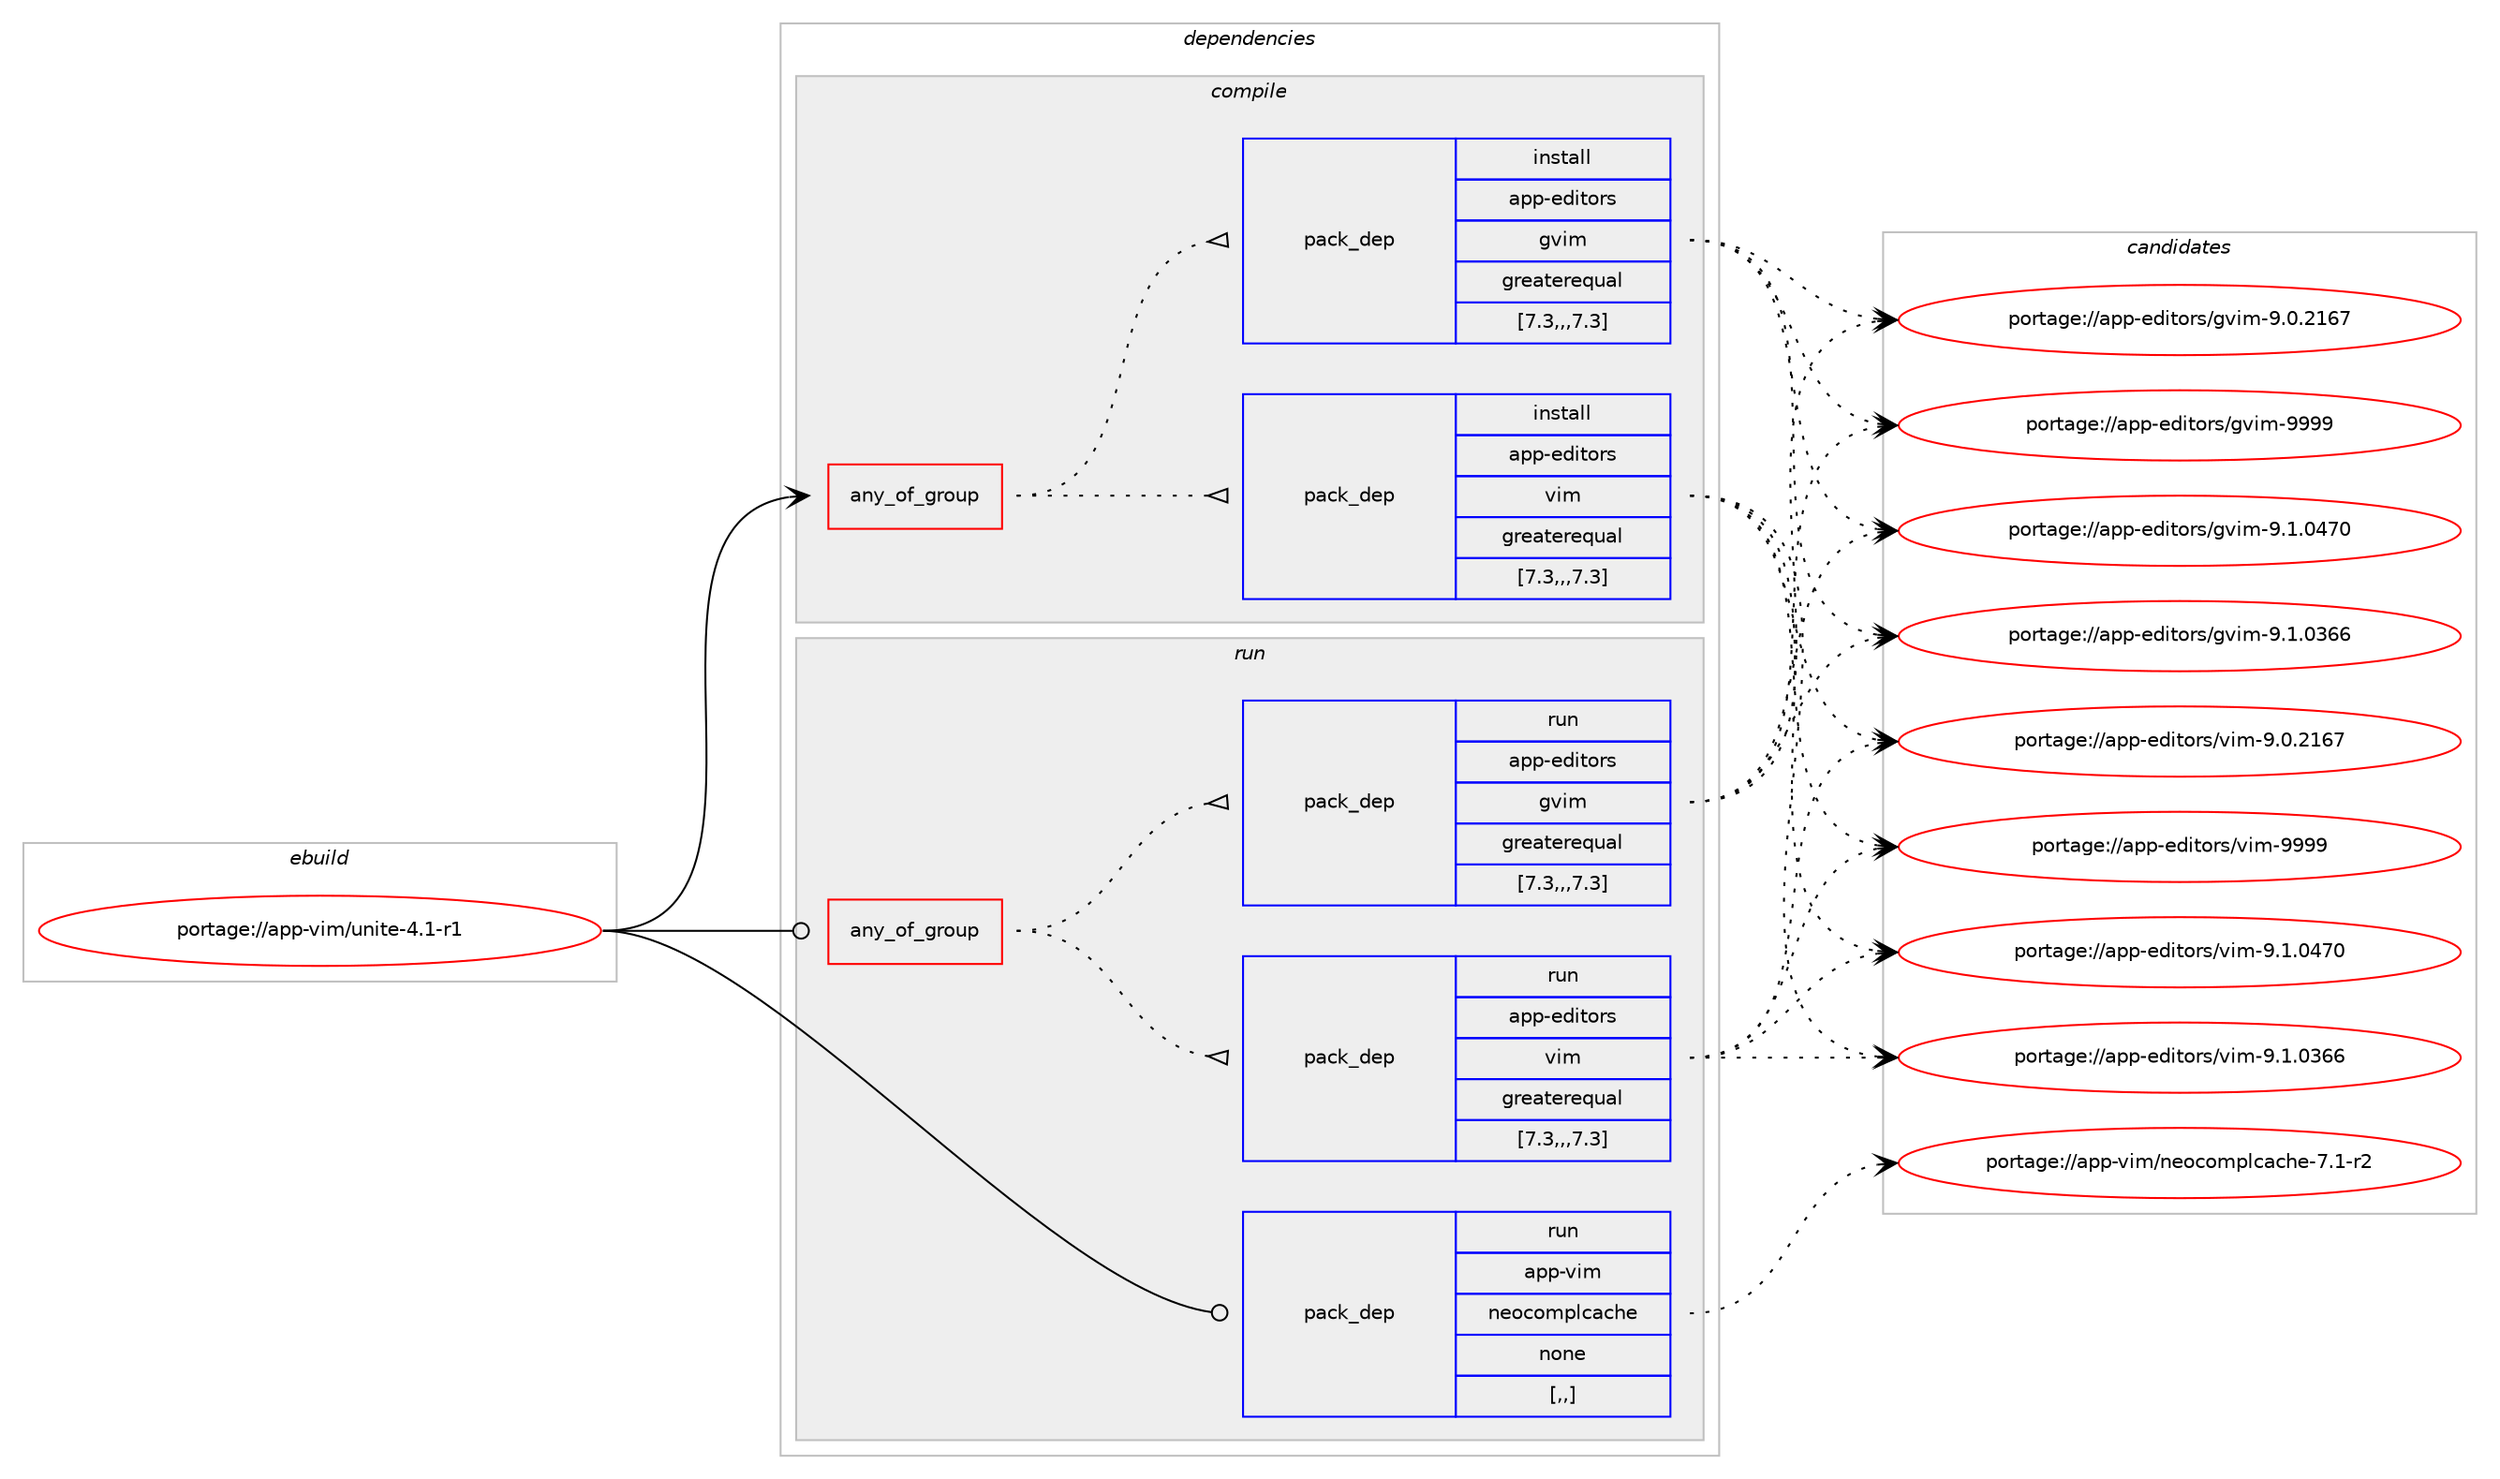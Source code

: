 digraph prolog {

# *************
# Graph options
# *************

newrank=true;
concentrate=true;
compound=true;
graph [rankdir=LR,fontname=Helvetica,fontsize=10,ranksep=1.5];#, ranksep=2.5, nodesep=0.2];
edge  [arrowhead=vee];
node  [fontname=Helvetica,fontsize=10];

# **********
# The ebuild
# **********

subgraph cluster_leftcol {
color=gray;
label=<<i>ebuild</i>>;
id [label="portage://app-vim/unite-4.1-r1", color=red, width=4, href="../app-vim/unite-4.1-r1.svg"];
}

# ****************
# The dependencies
# ****************

subgraph cluster_midcol {
color=gray;
label=<<i>dependencies</i>>;
subgraph cluster_compile {
fillcolor="#eeeeee";
style=filled;
label=<<i>compile</i>>;
subgraph any4144 {
dependency555597 [label=<<TABLE BORDER="0" CELLBORDER="1" CELLSPACING="0" CELLPADDING="4"><TR><TD CELLPADDING="10">any_of_group</TD></TR></TABLE>>, shape=none, color=red];subgraph pack404934 {
dependency555598 [label=<<TABLE BORDER="0" CELLBORDER="1" CELLSPACING="0" CELLPADDING="4" WIDTH="220"><TR><TD ROWSPAN="6" CELLPADDING="30">pack_dep</TD></TR><TR><TD WIDTH="110">install</TD></TR><TR><TD>app-editors</TD></TR><TR><TD>vim</TD></TR><TR><TD>greaterequal</TD></TR><TR><TD>[7.3,,,7.3]</TD></TR></TABLE>>, shape=none, color=blue];
}
dependency555597:e -> dependency555598:w [weight=20,style="dotted",arrowhead="oinv"];
subgraph pack404935 {
dependency555599 [label=<<TABLE BORDER="0" CELLBORDER="1" CELLSPACING="0" CELLPADDING="4" WIDTH="220"><TR><TD ROWSPAN="6" CELLPADDING="30">pack_dep</TD></TR><TR><TD WIDTH="110">install</TD></TR><TR><TD>app-editors</TD></TR><TR><TD>gvim</TD></TR><TR><TD>greaterequal</TD></TR><TR><TD>[7.3,,,7.3]</TD></TR></TABLE>>, shape=none, color=blue];
}
dependency555597:e -> dependency555599:w [weight=20,style="dotted",arrowhead="oinv"];
}
id:e -> dependency555597:w [weight=20,style="solid",arrowhead="vee"];
}
subgraph cluster_compileandrun {
fillcolor="#eeeeee";
style=filled;
label=<<i>compile and run</i>>;
}
subgraph cluster_run {
fillcolor="#eeeeee";
style=filled;
label=<<i>run</i>>;
subgraph any4145 {
dependency555600 [label=<<TABLE BORDER="0" CELLBORDER="1" CELLSPACING="0" CELLPADDING="4"><TR><TD CELLPADDING="10">any_of_group</TD></TR></TABLE>>, shape=none, color=red];subgraph pack404936 {
dependency555601 [label=<<TABLE BORDER="0" CELLBORDER="1" CELLSPACING="0" CELLPADDING="4" WIDTH="220"><TR><TD ROWSPAN="6" CELLPADDING="30">pack_dep</TD></TR><TR><TD WIDTH="110">run</TD></TR><TR><TD>app-editors</TD></TR><TR><TD>vim</TD></TR><TR><TD>greaterequal</TD></TR><TR><TD>[7.3,,,7.3]</TD></TR></TABLE>>, shape=none, color=blue];
}
dependency555600:e -> dependency555601:w [weight=20,style="dotted",arrowhead="oinv"];
subgraph pack404937 {
dependency555602 [label=<<TABLE BORDER="0" CELLBORDER="1" CELLSPACING="0" CELLPADDING="4" WIDTH="220"><TR><TD ROWSPAN="6" CELLPADDING="30">pack_dep</TD></TR><TR><TD WIDTH="110">run</TD></TR><TR><TD>app-editors</TD></TR><TR><TD>gvim</TD></TR><TR><TD>greaterequal</TD></TR><TR><TD>[7.3,,,7.3]</TD></TR></TABLE>>, shape=none, color=blue];
}
dependency555600:e -> dependency555602:w [weight=20,style="dotted",arrowhead="oinv"];
}
id:e -> dependency555600:w [weight=20,style="solid",arrowhead="odot"];
subgraph pack404938 {
dependency555603 [label=<<TABLE BORDER="0" CELLBORDER="1" CELLSPACING="0" CELLPADDING="4" WIDTH="220"><TR><TD ROWSPAN="6" CELLPADDING="30">pack_dep</TD></TR><TR><TD WIDTH="110">run</TD></TR><TR><TD>app-vim</TD></TR><TR><TD>neocomplcache</TD></TR><TR><TD>none</TD></TR><TR><TD>[,,]</TD></TR></TABLE>>, shape=none, color=blue];
}
id:e -> dependency555603:w [weight=20,style="solid",arrowhead="odot"];
}
}

# **************
# The candidates
# **************

subgraph cluster_choices {
rank=same;
color=gray;
label=<<i>candidates</i>>;

subgraph choice404934 {
color=black;
nodesep=1;
choice9711211245101100105116111114115471181051094557575757 [label="portage://app-editors/vim-9999", color=red, width=4,href="../app-editors/vim-9999.svg"];
choice971121124510110010511611111411547118105109455746494648525548 [label="portage://app-editors/vim-9.1.0470", color=red, width=4,href="../app-editors/vim-9.1.0470.svg"];
choice971121124510110010511611111411547118105109455746494648515454 [label="portage://app-editors/vim-9.1.0366", color=red, width=4,href="../app-editors/vim-9.1.0366.svg"];
choice971121124510110010511611111411547118105109455746484650495455 [label="portage://app-editors/vim-9.0.2167", color=red, width=4,href="../app-editors/vim-9.0.2167.svg"];
dependency555598:e -> choice9711211245101100105116111114115471181051094557575757:w [style=dotted,weight="100"];
dependency555598:e -> choice971121124510110010511611111411547118105109455746494648525548:w [style=dotted,weight="100"];
dependency555598:e -> choice971121124510110010511611111411547118105109455746494648515454:w [style=dotted,weight="100"];
dependency555598:e -> choice971121124510110010511611111411547118105109455746484650495455:w [style=dotted,weight="100"];
}
subgraph choice404935 {
color=black;
nodesep=1;
choice9711211245101100105116111114115471031181051094557575757 [label="portage://app-editors/gvim-9999", color=red, width=4,href="../app-editors/gvim-9999.svg"];
choice971121124510110010511611111411547103118105109455746494648525548 [label="portage://app-editors/gvim-9.1.0470", color=red, width=4,href="../app-editors/gvim-9.1.0470.svg"];
choice971121124510110010511611111411547103118105109455746494648515454 [label="portage://app-editors/gvim-9.1.0366", color=red, width=4,href="../app-editors/gvim-9.1.0366.svg"];
choice971121124510110010511611111411547103118105109455746484650495455 [label="portage://app-editors/gvim-9.0.2167", color=red, width=4,href="../app-editors/gvim-9.0.2167.svg"];
dependency555599:e -> choice9711211245101100105116111114115471031181051094557575757:w [style=dotted,weight="100"];
dependency555599:e -> choice971121124510110010511611111411547103118105109455746494648525548:w [style=dotted,weight="100"];
dependency555599:e -> choice971121124510110010511611111411547103118105109455746494648515454:w [style=dotted,weight="100"];
dependency555599:e -> choice971121124510110010511611111411547103118105109455746484650495455:w [style=dotted,weight="100"];
}
subgraph choice404936 {
color=black;
nodesep=1;
choice9711211245101100105116111114115471181051094557575757 [label="portage://app-editors/vim-9999", color=red, width=4,href="../app-editors/vim-9999.svg"];
choice971121124510110010511611111411547118105109455746494648525548 [label="portage://app-editors/vim-9.1.0470", color=red, width=4,href="../app-editors/vim-9.1.0470.svg"];
choice971121124510110010511611111411547118105109455746494648515454 [label="portage://app-editors/vim-9.1.0366", color=red, width=4,href="../app-editors/vim-9.1.0366.svg"];
choice971121124510110010511611111411547118105109455746484650495455 [label="portage://app-editors/vim-9.0.2167", color=red, width=4,href="../app-editors/vim-9.0.2167.svg"];
dependency555601:e -> choice9711211245101100105116111114115471181051094557575757:w [style=dotted,weight="100"];
dependency555601:e -> choice971121124510110010511611111411547118105109455746494648525548:w [style=dotted,weight="100"];
dependency555601:e -> choice971121124510110010511611111411547118105109455746494648515454:w [style=dotted,weight="100"];
dependency555601:e -> choice971121124510110010511611111411547118105109455746484650495455:w [style=dotted,weight="100"];
}
subgraph choice404937 {
color=black;
nodesep=1;
choice9711211245101100105116111114115471031181051094557575757 [label="portage://app-editors/gvim-9999", color=red, width=4,href="../app-editors/gvim-9999.svg"];
choice971121124510110010511611111411547103118105109455746494648525548 [label="portage://app-editors/gvim-9.1.0470", color=red, width=4,href="../app-editors/gvim-9.1.0470.svg"];
choice971121124510110010511611111411547103118105109455746494648515454 [label="portage://app-editors/gvim-9.1.0366", color=red, width=4,href="../app-editors/gvim-9.1.0366.svg"];
choice971121124510110010511611111411547103118105109455746484650495455 [label="portage://app-editors/gvim-9.0.2167", color=red, width=4,href="../app-editors/gvim-9.0.2167.svg"];
dependency555602:e -> choice9711211245101100105116111114115471031181051094557575757:w [style=dotted,weight="100"];
dependency555602:e -> choice971121124510110010511611111411547103118105109455746494648525548:w [style=dotted,weight="100"];
dependency555602:e -> choice971121124510110010511611111411547103118105109455746494648515454:w [style=dotted,weight="100"];
dependency555602:e -> choice971121124510110010511611111411547103118105109455746484650495455:w [style=dotted,weight="100"];
}
subgraph choice404938 {
color=black;
nodesep=1;
choice97112112451181051094711010111199111109112108999799104101455546494511450 [label="portage://app-vim/neocomplcache-7.1-r2", color=red, width=4,href="../app-vim/neocomplcache-7.1-r2.svg"];
dependency555603:e -> choice97112112451181051094711010111199111109112108999799104101455546494511450:w [style=dotted,weight="100"];
}
}

}
